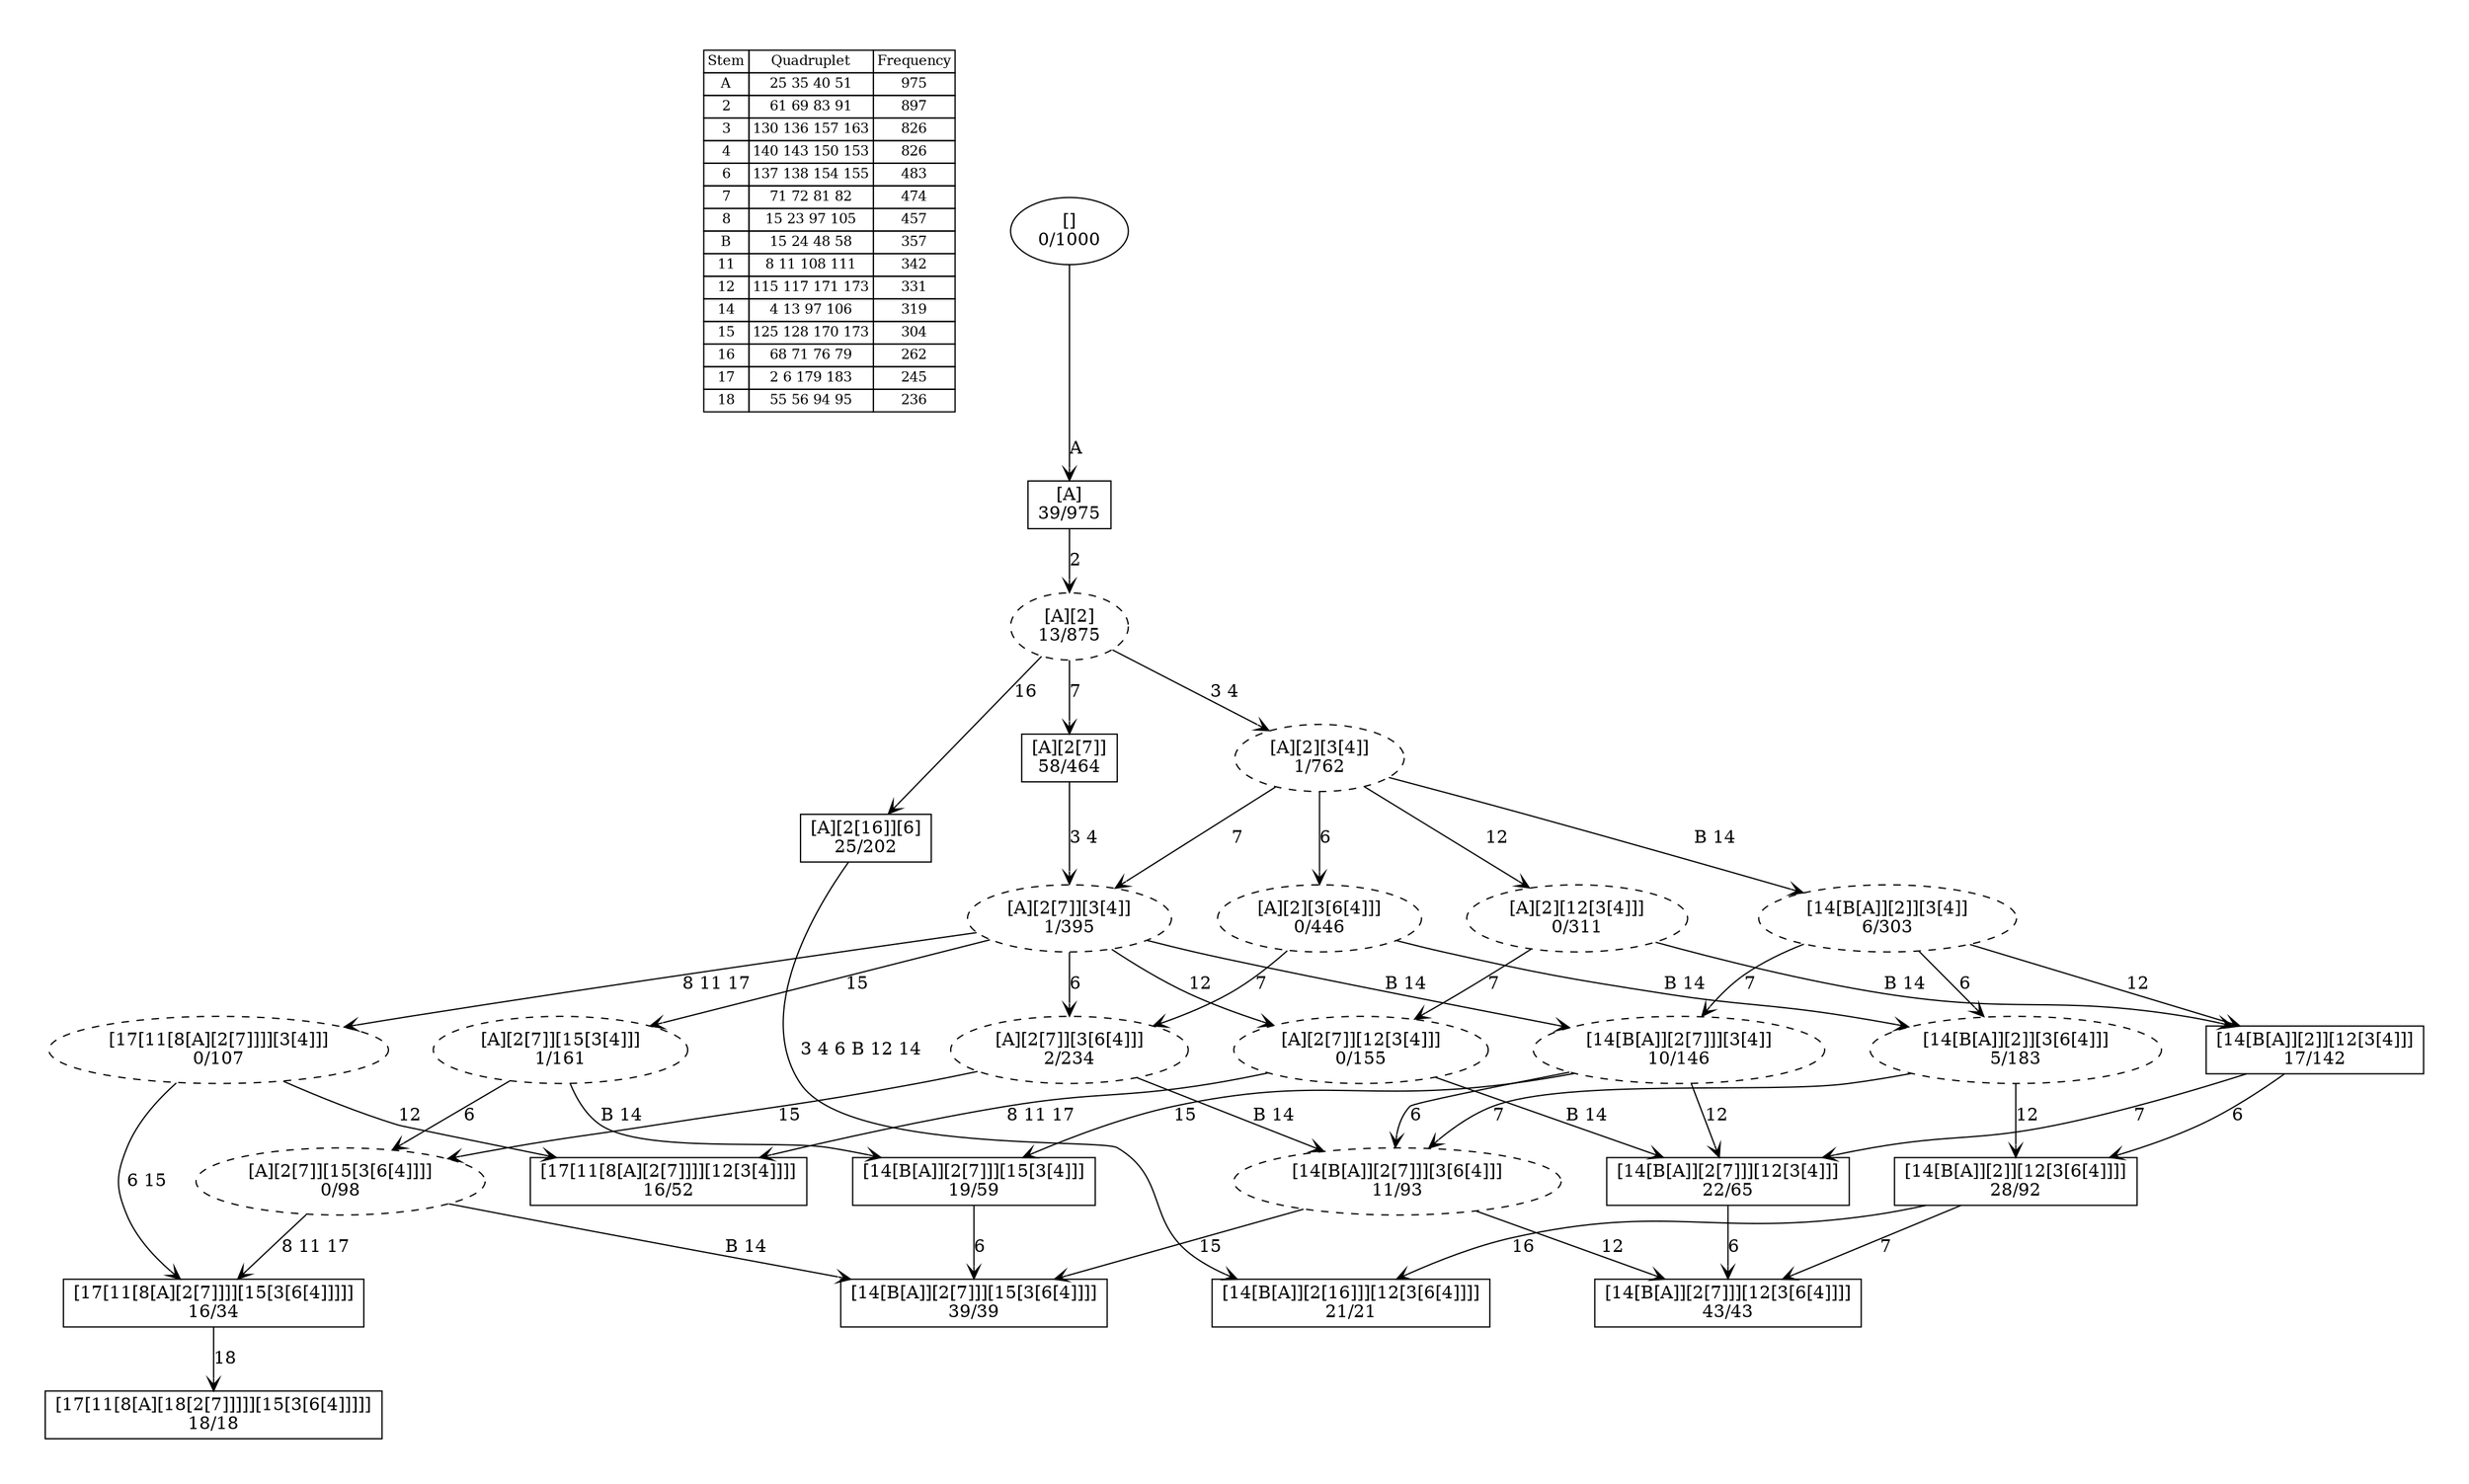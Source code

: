 digraph G {
	pad = 0.5;
	nodesep = 0.5;
"legend" [label = < <table border="0" cellborder="1" cellspacing="0"><tr><td>Stem</td><td>Quadruplet</td><td>Frequency</td></tr>
<tr><td>A</td><td>25 35 40 51</td><td>975</td></tr>
<tr><td>2</td><td>61 69 83 91</td><td>897</td></tr>
<tr><td>3</td><td>130 136 157 163</td><td>826</td></tr>
<tr><td>4</td><td>140 143 150 153</td><td>826</td></tr>
<tr><td>6</td><td>137 138 154 155</td><td>483</td></tr>
<tr><td>7</td><td>71 72 81 82</td><td>474</td></tr>
<tr><td>8</td><td>15 23 97 105</td><td>457</td></tr>
<tr><td>B</td><td>15 24 48 58</td><td>357</td></tr>
<tr><td>11</td><td>8 11 108 111</td><td>342</td></tr>
<tr><td>12</td><td>115 117 171 173</td><td>331</td></tr>
<tr><td>14</td><td>4 13 97 106</td><td>319</td></tr>
<tr><td>15</td><td>125 128 170 173</td><td>304</td></tr>
<tr><td>16</td><td>68 71 76 79</td><td>262</td></tr>
<tr><td>17</td><td>2 6 179 183</td><td>245</td></tr>
<tr><td>18</td><td>55 56 94 95</td><td>236</td></tr>
</table>>, shape = plaintext, fontsize=11];
"A 2 7 " [shape = box];
"A 2 3 4 6 7 B 12 14 " [shape = box];
"A 2 3 4 6 7 B 14 15 " [shape = box];
"A " [shape = box];
"A 2 3 4 6 B 12 14 " [shape = box];
"A 2 16 " [shape = box];
"A 2 3 4 7 B 12 14 " [shape = box];
"A 2 3 4 6 B 12 14 16 " [shape = box];
"A 2 3 4 7 B 14 15 " [shape = box];
"A 2 3 4 6 7 8 11 15 17 18 " [shape = box];
"A 2 3 4 B 12 14 " [shape = box];
"A 2 3 4 6 7 8 11 15 17 " [shape = box];
"A 2 3 4 7 8 11 12 17 " [shape = box];
"A 2 " [style = dashed];
"A 2 3 4 6 7 B 14 " [style = dashed];
"A 2 3 4 7 B 14 " [style = dashed];
"A 2 3 4 6 7 " [style = dashed];
"A 2 3 4 7 12 " [style = dashed];
"A 2 3 4 6 B 14 " [style = dashed];
"A 2 3 4 6 7 15 " [style = dashed];
"A 2 3 4 B 14 " [style = dashed];
"A 2 3 4 7 " [style = dashed];
"A 2 3 4 6 " [style = dashed];
"A 2 3 4 12 " [style = dashed];
"A 2 3 4 7 15 " [style = dashed];
"A 2 3 4 " [style = dashed];
"A 2 3 4 7 8 11 17 " [style = dashed];
"A 2 7 " [label = "[A][2[7]]\n58/464"];
"A 2 3 4 6 7 B 12 14 " [label = "[14[B[A]][2[7]]][12[3[6[4]]]]\n43/43"];
"A 2 3 4 6 7 B 14 15 " [label = "[14[B[A]][2[7]]][15[3[6[4]]]]\n39/39"];
"A " [label = "[A]\n39/975"];
"A 2 3 4 6 B 12 14 " [label = "[14[B[A]][2]][12[3[6[4]]]]\n28/92"];
"A 2 16 " [label = "[A][2[16]][6]\n25/202"];
"A 2 3 4 7 B 12 14 " [label = "[14[B[A]][2[7]]][12[3[4]]]\n22/65"];
"A 2 3 4 6 B 12 14 16 " [label = "[14[B[A]][2[16]]][12[3[6[4]]]]\n21/21"];
"A 2 3 4 7 B 14 15 " [label = "[14[B[A]][2[7]]][15[3[4]]]\n19/59"];
"A 2 3 4 6 7 8 11 15 17 18 " [label = "[17[11[8[A][18[2[7]]]]][15[3[6[4]]]]]\n18/18"];
"A 2 3 4 B 12 14 " [label = "[14[B[A]][2]][12[3[4]]]\n17/142"];
"A 2 3 4 6 7 8 11 15 17 " [label = "[17[11[8[A][2[7]]]][15[3[6[4]]]]]\n16/34"];
"A 2 3 4 7 8 11 12 17 " [label = "[17[11[8[A][2[7]]]][12[3[4]]]]\n16/52"];
"A 2 " [label = "[A][2]\n13/875"];
"A 2 3 4 6 7 B 14 " [label = "[14[B[A]][2[7]]][3[6[4]]]\n11/93"];
"A 2 3 4 7 B 14 " [label = "[14[B[A]][2[7]]][3[4]]\n10/146"];
"A 2 3 4 6 7 " [label = "[A][2[7]][3[6[4]]]\n2/234"];
"A 2 3 4 7 12 " [label = "[A][2[7]][12[3[4]]]\n0/155"];
"A 2 3 4 6 B 14 " [label = "[14[B[A]][2]][3[6[4]]]\n5/183"];
"A 2 3 4 6 7 15 " [label = "[A][2[7]][15[3[6[4]]]]\n0/98"];
"A 2 3 4 B 14 " [label = "[14[B[A]][2]][3[4]]\n6/303"];
"A 2 3 4 7 " [label = "[A][2[7]][3[4]]\n1/395"];
"A 2 3 4 6 " [label = "[A][2][3[6[4]]]\n0/446"];
"A 2 3 4 12 " [label = "[A][2][12[3[4]]]\n0/311"];
"A 2 3 4 7 15 " [label = "[A][2[7]][15[3[4]]]\n1/161"];
"A 2 3 4 " [label = "[A][2][3[4]]\n1/762"];
"A 2 3 4 7 8 11 17 " [label = "[17[11[8[A][2[7]]]][3[4]]]\n0/107"];
"" [label = "[]\n0/1000"];
"A 2 7 " -> "A 2 3 4 7 " [label = "3 4 ", arrowhead = vee];
"A " -> "A 2 " [label = "2 ", arrowhead = vee];
"A 2 3 4 6 B 12 14 " -> "A 2 3 4 6 7 B 12 14 " [label = "7 ", arrowhead = vee];
"A 2 3 4 6 B 12 14 " -> "A 2 3 4 6 B 12 14 16 " [label = "16 ", arrowhead = vee];
"A 2 16 " -> "A 2 3 4 6 B 12 14 16 " [label = "3 4 6 B 12 14 ", arrowhead = vee];
"A 2 3 4 7 B 12 14 " -> "A 2 3 4 6 7 B 12 14 " [label = "6 ", arrowhead = vee];
"A 2 3 4 7 B 14 15 " -> "A 2 3 4 6 7 B 14 15 " [label = "6 ", arrowhead = vee];
"A 2 3 4 B 12 14 " -> "A 2 3 4 6 B 12 14 " [label = "6 ", arrowhead = vee];
"A 2 3 4 B 12 14 " -> "A 2 3 4 7 B 12 14 " [label = "7 ", arrowhead = vee];
"A 2 3 4 6 7 8 11 15 17 " -> "A 2 3 4 6 7 8 11 15 17 18 " [label = "18 ", arrowhead = vee];
"A 2 " -> "A 2 7 " [label = "7 ", arrowhead = vee];
"A 2 " -> "A 2 3 4 " [label = "3 4 ", arrowhead = vee];
"A 2 " -> "A 2 16 " [label = "16 ", arrowhead = vee];
"A 2 3 4 6 7 B 14 " -> "A 2 3 4 6 7 B 12 14 " [label = "12 ", arrowhead = vee];
"A 2 3 4 6 7 B 14 " -> "A 2 3 4 6 7 B 14 15 " [label = "15 ", arrowhead = vee];
"A 2 3 4 7 B 14 " -> "A 2 3 4 7 B 14 15 " [label = "15 ", arrowhead = vee];
"A 2 3 4 7 B 14 " -> "A 2 3 4 6 7 B 14 " [label = "6 ", arrowhead = vee];
"A 2 3 4 7 B 14 " -> "A 2 3 4 7 B 12 14 " [label = "12 ", arrowhead = vee];
"A 2 3 4 6 7 " -> "A 2 3 4 6 7 B 14 " [label = "B 14 ", arrowhead = vee];
"A 2 3 4 6 7 " -> "A 2 3 4 6 7 15 " [label = "15 ", arrowhead = vee];
"A 2 3 4 7 12 " -> "A 2 3 4 7 8 11 12 17 " [label = "8 11 17 ", arrowhead = vee];
"A 2 3 4 7 12 " -> "A 2 3 4 7 B 12 14 " [label = "B 14 ", arrowhead = vee];
"A 2 3 4 6 B 14 " -> "A 2 3 4 6 B 12 14 " [label = "12 ", arrowhead = vee];
"A 2 3 4 6 B 14 " -> "A 2 3 4 6 7 B 14 " [label = "7 ", arrowhead = vee];
"A 2 3 4 6 7 15 " -> "A 2 3 4 6 7 B 14 15 " [label = "B 14 ", arrowhead = vee];
"A 2 3 4 6 7 15 " -> "A 2 3 4 6 7 8 11 15 17 " [label = "8 11 17 ", arrowhead = vee];
"A 2 3 4 B 14 " -> "A 2 3 4 B 12 14 " [label = "12 ", arrowhead = vee];
"A 2 3 4 B 14 " -> "A 2 3 4 7 B 14 " [label = "7 ", arrowhead = vee];
"A 2 3 4 B 14 " -> "A 2 3 4 6 B 14 " [label = "6 ", arrowhead = vee];
"A 2 3 4 7 " -> "A 2 3 4 7 B 14 " [label = "B 14 ", arrowhead = vee];
"A 2 3 4 7 " -> "A 2 3 4 6 7 " [label = "6 ", arrowhead = vee];
"A 2 3 4 7 " -> "A 2 3 4 7 12 " [label = "12 ", arrowhead = vee];
"A 2 3 4 7 " -> "A 2 3 4 7 15 " [label = "15 ", arrowhead = vee];
"A 2 3 4 7 " -> "A 2 3 4 7 8 11 17 " [label = "8 11 17 ", arrowhead = vee];
"A 2 3 4 6 " -> "A 2 3 4 6 7 " [label = "7 ", arrowhead = vee];
"A 2 3 4 6 " -> "A 2 3 4 6 B 14 " [label = "B 14 ", arrowhead = vee];
"A 2 3 4 12 " -> "A 2 3 4 7 12 " [label = "7 ", arrowhead = vee];
"A 2 3 4 12 " -> "A 2 3 4 B 12 14 " [label = "B 14 ", arrowhead = vee];
"A 2 3 4 7 15 " -> "A 2 3 4 7 B 14 15 " [label = "B 14 ", arrowhead = vee];
"A 2 3 4 7 15 " -> "A 2 3 4 6 7 15 " [label = "6 ", arrowhead = vee];
"A 2 3 4 " -> "A 2 3 4 B 14 " [label = "B 14 ", arrowhead = vee];
"A 2 3 4 " -> "A 2 3 4 7 " [label = "7 ", arrowhead = vee];
"A 2 3 4 " -> "A 2 3 4 6 " [label = "6 ", arrowhead = vee];
"A 2 3 4 " -> "A 2 3 4 12 " [label = "12 ", arrowhead = vee];
"A 2 3 4 7 8 11 17 " -> "A 2 3 4 7 8 11 12 17 " [label = "12 ", arrowhead = vee];
"A 2 3 4 7 8 11 17 " -> "A 2 3 4 6 7 8 11 15 17 " [label = "6 15 ", arrowhead = vee];
"" -> "A " [label = "A ", arrowhead = vee];
}